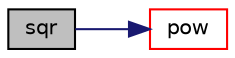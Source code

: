 digraph "sqr"
{
  bgcolor="transparent";
  edge [fontname="Helvetica",fontsize="10",labelfontname="Helvetica",labelfontsize="10"];
  node [fontname="Helvetica",fontsize="10",shape=record];
  rankdir="LR";
  Node54547 [label="sqr",height=0.2,width=0.4,color="black", fillcolor="grey75", style="filled", fontcolor="black"];
  Node54547 -> Node54548 [color="midnightblue",fontsize="10",style="solid",fontname="Helvetica"];
  Node54548 [label="pow",height=0.2,width=0.4,color="red",URL="$a21851.html#a7500c8e9d27a442adc75e287de074c7c"];
}
